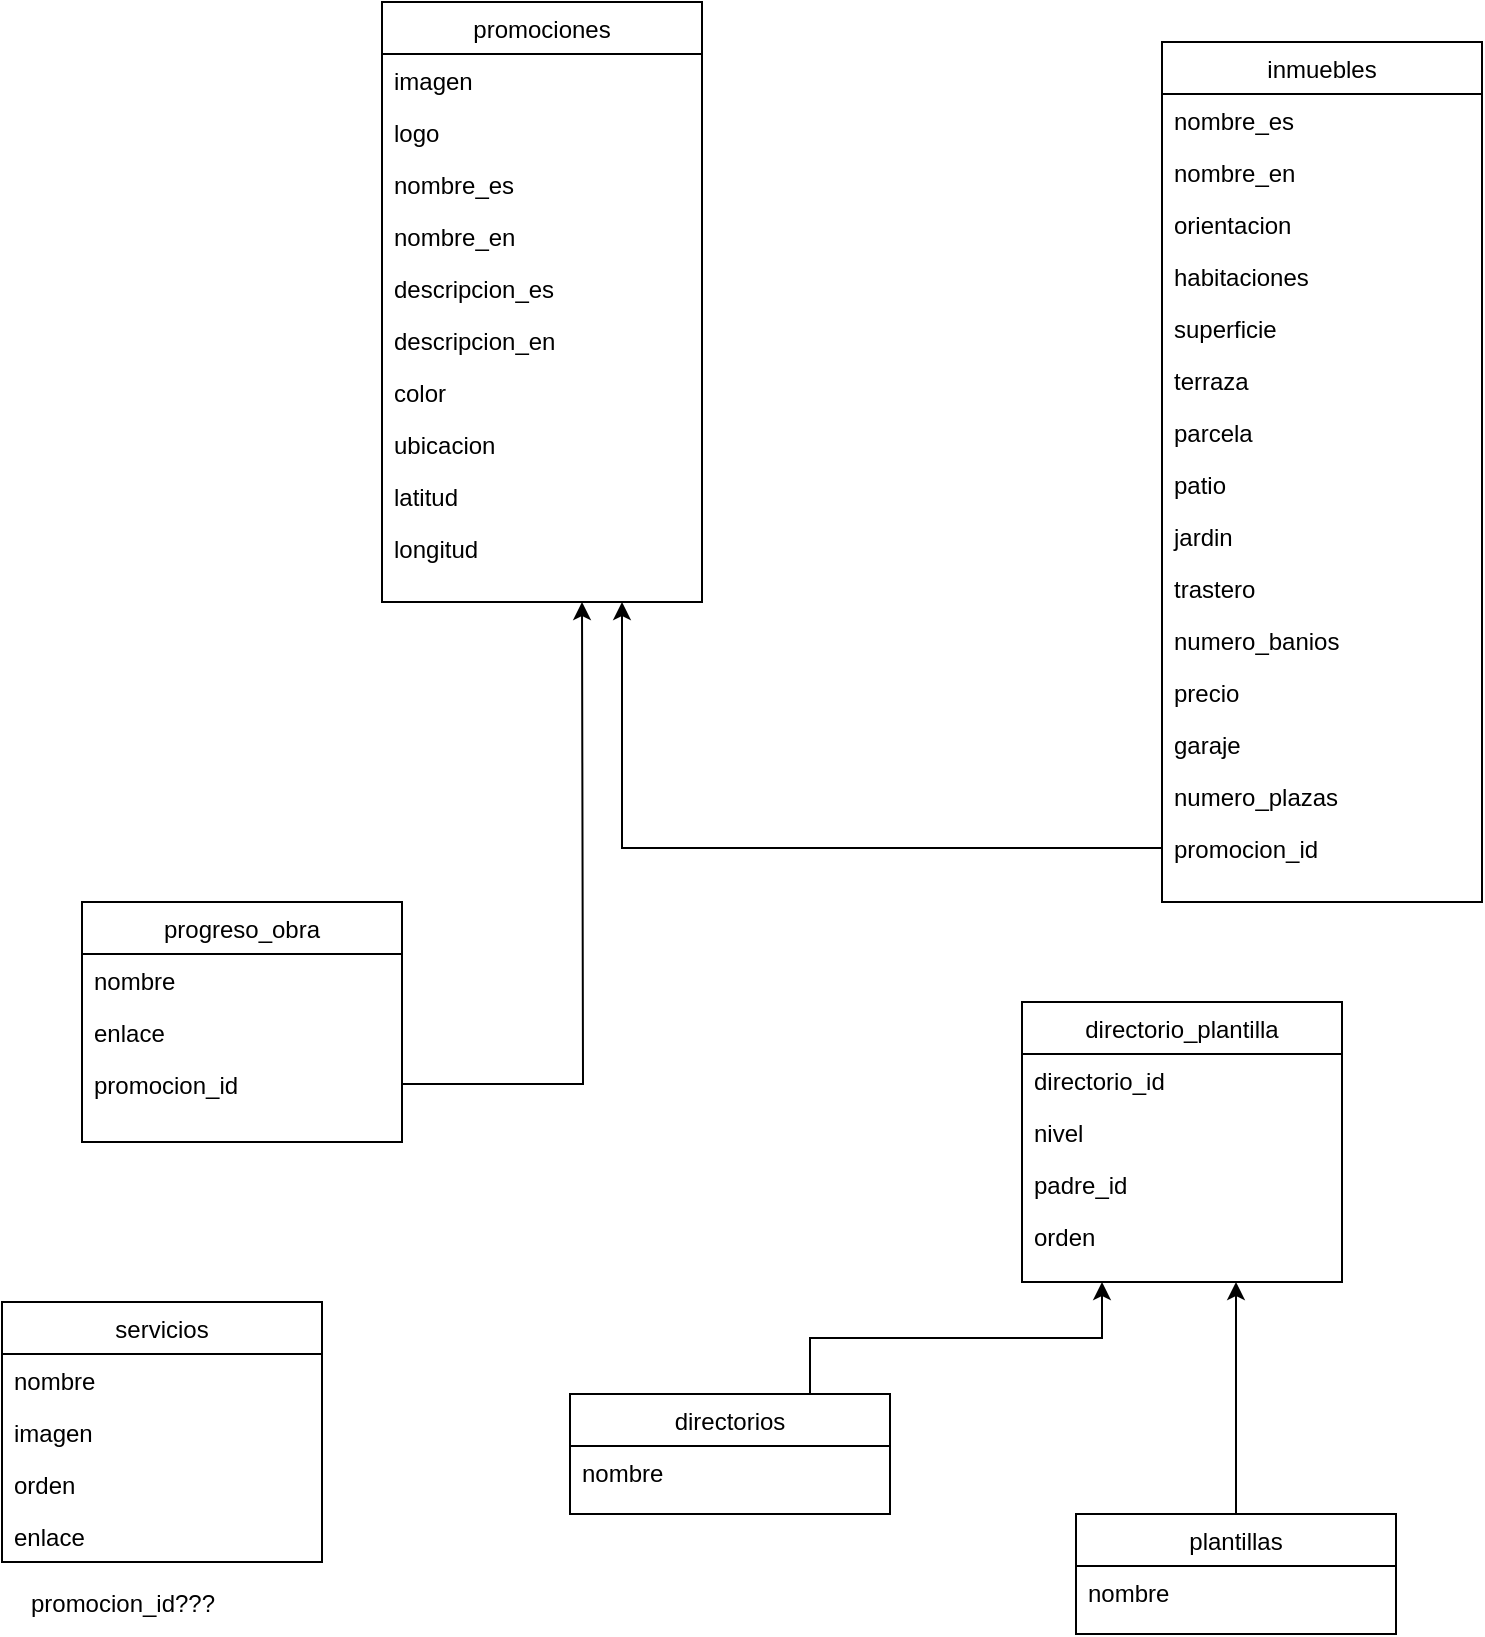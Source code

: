 <mxfile version="21.5.2" type="github">
  <diagram id="C5RBs43oDa-KdzZeNtuy" name="Page-1">
    <mxGraphModel dx="2074" dy="1153" grid="1" gridSize="10" guides="1" tooltips="1" connect="1" arrows="1" fold="1" page="1" pageScale="1" pageWidth="827" pageHeight="1169" math="0" shadow="0">
      <root>
        <mxCell id="WIyWlLk6GJQsqaUBKTNV-0" />
        <mxCell id="WIyWlLk6GJQsqaUBKTNV-1" parent="WIyWlLk6GJQsqaUBKTNV-0" />
        <mxCell id="zkfFHV4jXpPFQw0GAbJ--17" value="promociones" style="swimlane;fontStyle=0;align=center;verticalAlign=top;childLayout=stackLayout;horizontal=1;startSize=26;horizontalStack=0;resizeParent=1;resizeLast=0;collapsible=1;marginBottom=0;rounded=0;shadow=0;strokeWidth=1;" parent="WIyWlLk6GJQsqaUBKTNV-1" vertex="1">
          <mxGeometry x="320" y="60" width="160" height="300" as="geometry">
            <mxRectangle x="550" y="140" width="160" height="26" as="alternateBounds" />
          </mxGeometry>
        </mxCell>
        <mxCell id="zkfFHV4jXpPFQw0GAbJ--18" value="imagen" style="text;align=left;verticalAlign=top;spacingLeft=4;spacingRight=4;overflow=hidden;rotatable=0;points=[[0,0.5],[1,0.5]];portConstraint=eastwest;" parent="zkfFHV4jXpPFQw0GAbJ--17" vertex="1">
          <mxGeometry y="26" width="160" height="26" as="geometry" />
        </mxCell>
        <mxCell id="zkfFHV4jXpPFQw0GAbJ--19" value="logo" style="text;align=left;verticalAlign=top;spacingLeft=4;spacingRight=4;overflow=hidden;rotatable=0;points=[[0,0.5],[1,0.5]];portConstraint=eastwest;rounded=0;shadow=0;html=0;" parent="zkfFHV4jXpPFQw0GAbJ--17" vertex="1">
          <mxGeometry y="52" width="160" height="26" as="geometry" />
        </mxCell>
        <mxCell id="zkfFHV4jXpPFQw0GAbJ--20" value="nombre_es" style="text;align=left;verticalAlign=top;spacingLeft=4;spacingRight=4;overflow=hidden;rotatable=0;points=[[0,0.5],[1,0.5]];portConstraint=eastwest;rounded=0;shadow=0;html=0;" parent="zkfFHV4jXpPFQw0GAbJ--17" vertex="1">
          <mxGeometry y="78" width="160" height="26" as="geometry" />
        </mxCell>
        <mxCell id="zkfFHV4jXpPFQw0GAbJ--21" value="nombre_en" style="text;align=left;verticalAlign=top;spacingLeft=4;spacingRight=4;overflow=hidden;rotatable=0;points=[[0,0.5],[1,0.5]];portConstraint=eastwest;rounded=0;shadow=0;html=0;" parent="zkfFHV4jXpPFQw0GAbJ--17" vertex="1">
          <mxGeometry y="104" width="160" height="26" as="geometry" />
        </mxCell>
        <mxCell id="zkfFHV4jXpPFQw0GAbJ--22" value="descripcion_es" style="text;align=left;verticalAlign=top;spacingLeft=4;spacingRight=4;overflow=hidden;rotatable=0;points=[[0,0.5],[1,0.5]];portConstraint=eastwest;rounded=0;shadow=0;html=0;" parent="zkfFHV4jXpPFQw0GAbJ--17" vertex="1">
          <mxGeometry y="130" width="160" height="26" as="geometry" />
        </mxCell>
        <mxCell id="rubIWAqvZwAbomC3UhDy-70" value="descripcion_en" style="text;align=left;verticalAlign=top;spacingLeft=4;spacingRight=4;overflow=hidden;rotatable=0;points=[[0,0.5],[1,0.5]];portConstraint=eastwest;rounded=0;shadow=0;html=0;" parent="zkfFHV4jXpPFQw0GAbJ--17" vertex="1">
          <mxGeometry y="156" width="160" height="26" as="geometry" />
        </mxCell>
        <mxCell id="rubIWAqvZwAbomC3UhDy-71" value="color" style="text;align=left;verticalAlign=top;spacingLeft=4;spacingRight=4;overflow=hidden;rotatable=0;points=[[0,0.5],[1,0.5]];portConstraint=eastwest;rounded=0;shadow=0;html=0;" parent="zkfFHV4jXpPFQw0GAbJ--17" vertex="1">
          <mxGeometry y="182" width="160" height="26" as="geometry" />
        </mxCell>
        <mxCell id="rubIWAqvZwAbomC3UhDy-72" value="ubicacion" style="text;align=left;verticalAlign=top;spacingLeft=4;spacingRight=4;overflow=hidden;rotatable=0;points=[[0,0.5],[1,0.5]];portConstraint=eastwest;rounded=0;shadow=0;html=0;" parent="zkfFHV4jXpPFQw0GAbJ--17" vertex="1">
          <mxGeometry y="208" width="160" height="26" as="geometry" />
        </mxCell>
        <mxCell id="rubIWAqvZwAbomC3UhDy-73" value="latitud" style="text;align=left;verticalAlign=top;spacingLeft=4;spacingRight=4;overflow=hidden;rotatable=0;points=[[0,0.5],[1,0.5]];portConstraint=eastwest;rounded=0;shadow=0;html=0;" parent="zkfFHV4jXpPFQw0GAbJ--17" vertex="1">
          <mxGeometry y="234" width="160" height="26" as="geometry" />
        </mxCell>
        <mxCell id="rubIWAqvZwAbomC3UhDy-74" value="longitud" style="text;align=left;verticalAlign=top;spacingLeft=4;spacingRight=4;overflow=hidden;rotatable=0;points=[[0,0.5],[1,0.5]];portConstraint=eastwest;rounded=0;shadow=0;html=0;" parent="zkfFHV4jXpPFQw0GAbJ--17" vertex="1">
          <mxGeometry y="260" width="160" height="26" as="geometry" />
        </mxCell>
        <mxCell id="rubIWAqvZwAbomC3UhDy-75" value="inmuebles" style="swimlane;fontStyle=0;align=center;verticalAlign=top;childLayout=stackLayout;horizontal=1;startSize=26;horizontalStack=0;resizeParent=1;resizeLast=0;collapsible=1;marginBottom=0;rounded=0;shadow=0;strokeWidth=1;" parent="WIyWlLk6GJQsqaUBKTNV-1" vertex="1">
          <mxGeometry x="710" y="80" width="160" height="430" as="geometry">
            <mxRectangle x="550" y="140" width="160" height="26" as="alternateBounds" />
          </mxGeometry>
        </mxCell>
        <mxCell id="rubIWAqvZwAbomC3UhDy-78" value="nombre_es" style="text;align=left;verticalAlign=top;spacingLeft=4;spacingRight=4;overflow=hidden;rotatable=0;points=[[0,0.5],[1,0.5]];portConstraint=eastwest;rounded=0;shadow=0;html=0;" parent="rubIWAqvZwAbomC3UhDy-75" vertex="1">
          <mxGeometry y="26" width="160" height="26" as="geometry" />
        </mxCell>
        <mxCell id="rubIWAqvZwAbomC3UhDy-79" value="nombre_en" style="text;align=left;verticalAlign=top;spacingLeft=4;spacingRight=4;overflow=hidden;rotatable=0;points=[[0,0.5],[1,0.5]];portConstraint=eastwest;rounded=0;shadow=0;html=0;" parent="rubIWAqvZwAbomC3UhDy-75" vertex="1">
          <mxGeometry y="52" width="160" height="26" as="geometry" />
        </mxCell>
        <mxCell id="rubIWAqvZwAbomC3UhDy-80" value="orientacion" style="text;align=left;verticalAlign=top;spacingLeft=4;spacingRight=4;overflow=hidden;rotatable=0;points=[[0,0.5],[1,0.5]];portConstraint=eastwest;rounded=0;shadow=0;html=0;" parent="rubIWAqvZwAbomC3UhDy-75" vertex="1">
          <mxGeometry y="78" width="160" height="26" as="geometry" />
        </mxCell>
        <mxCell id="rubIWAqvZwAbomC3UhDy-81" value="habitaciones" style="text;align=left;verticalAlign=top;spacingLeft=4;spacingRight=4;overflow=hidden;rotatable=0;points=[[0,0.5],[1,0.5]];portConstraint=eastwest;rounded=0;shadow=0;html=0;" parent="rubIWAqvZwAbomC3UhDy-75" vertex="1">
          <mxGeometry y="104" width="160" height="26" as="geometry" />
        </mxCell>
        <mxCell id="rubIWAqvZwAbomC3UhDy-82" value="superficie" style="text;align=left;verticalAlign=top;spacingLeft=4;spacingRight=4;overflow=hidden;rotatable=0;points=[[0,0.5],[1,0.5]];portConstraint=eastwest;rounded=0;shadow=0;html=0;" parent="rubIWAqvZwAbomC3UhDy-75" vertex="1">
          <mxGeometry y="130" width="160" height="26" as="geometry" />
        </mxCell>
        <mxCell id="rubIWAqvZwAbomC3UhDy-83" value="terraza" style="text;align=left;verticalAlign=top;spacingLeft=4;spacingRight=4;overflow=hidden;rotatable=0;points=[[0,0.5],[1,0.5]];portConstraint=eastwest;rounded=0;shadow=0;html=0;" parent="rubIWAqvZwAbomC3UhDy-75" vertex="1">
          <mxGeometry y="156" width="160" height="26" as="geometry" />
        </mxCell>
        <mxCell id="rubIWAqvZwAbomC3UhDy-84" value="parcela" style="text;align=left;verticalAlign=top;spacingLeft=4;spacingRight=4;overflow=hidden;rotatable=0;points=[[0,0.5],[1,0.5]];portConstraint=eastwest;rounded=0;shadow=0;html=0;" parent="rubIWAqvZwAbomC3UhDy-75" vertex="1">
          <mxGeometry y="182" width="160" height="26" as="geometry" />
        </mxCell>
        <mxCell id="rubIWAqvZwAbomC3UhDy-85" value="patio" style="text;align=left;verticalAlign=top;spacingLeft=4;spacingRight=4;overflow=hidden;rotatable=0;points=[[0,0.5],[1,0.5]];portConstraint=eastwest;rounded=0;shadow=0;html=0;" parent="rubIWAqvZwAbomC3UhDy-75" vertex="1">
          <mxGeometry y="208" width="160" height="26" as="geometry" />
        </mxCell>
        <mxCell id="rubIWAqvZwAbomC3UhDy-86" value="jardin" style="text;align=left;verticalAlign=top;spacingLeft=4;spacingRight=4;overflow=hidden;rotatable=0;points=[[0,0.5],[1,0.5]];portConstraint=eastwest;rounded=0;shadow=0;html=0;" parent="rubIWAqvZwAbomC3UhDy-75" vertex="1">
          <mxGeometry y="234" width="160" height="26" as="geometry" />
        </mxCell>
        <mxCell id="rubIWAqvZwAbomC3UhDy-87" value="trastero" style="text;align=left;verticalAlign=top;spacingLeft=4;spacingRight=4;overflow=hidden;rotatable=0;points=[[0,0.5],[1,0.5]];portConstraint=eastwest;rounded=0;shadow=0;html=0;" parent="rubIWAqvZwAbomC3UhDy-75" vertex="1">
          <mxGeometry y="260" width="160" height="26" as="geometry" />
        </mxCell>
        <mxCell id="rubIWAqvZwAbomC3UhDy-88" value="numero_banios" style="text;align=left;verticalAlign=top;spacingLeft=4;spacingRight=4;overflow=hidden;rotatable=0;points=[[0,0.5],[1,0.5]];portConstraint=eastwest;rounded=0;shadow=0;html=0;" parent="rubIWAqvZwAbomC3UhDy-75" vertex="1">
          <mxGeometry y="286" width="160" height="26" as="geometry" />
        </mxCell>
        <mxCell id="rubIWAqvZwAbomC3UhDy-89" value="precio" style="text;align=left;verticalAlign=top;spacingLeft=4;spacingRight=4;overflow=hidden;rotatable=0;points=[[0,0.5],[1,0.5]];portConstraint=eastwest;rounded=0;shadow=0;html=0;" parent="rubIWAqvZwAbomC3UhDy-75" vertex="1">
          <mxGeometry y="312" width="160" height="26" as="geometry" />
        </mxCell>
        <mxCell id="rubIWAqvZwAbomC3UhDy-90" value="garaje" style="text;align=left;verticalAlign=top;spacingLeft=4;spacingRight=4;overflow=hidden;rotatable=0;points=[[0,0.5],[1,0.5]];portConstraint=eastwest;rounded=0;shadow=0;html=0;" parent="rubIWAqvZwAbomC3UhDy-75" vertex="1">
          <mxGeometry y="338" width="160" height="26" as="geometry" />
        </mxCell>
        <mxCell id="rubIWAqvZwAbomC3UhDy-91" value="numero_plazas" style="text;align=left;verticalAlign=top;spacingLeft=4;spacingRight=4;overflow=hidden;rotatable=0;points=[[0,0.5],[1,0.5]];portConstraint=eastwest;rounded=0;shadow=0;html=0;" parent="rubIWAqvZwAbomC3UhDy-75" vertex="1">
          <mxGeometry y="364" width="160" height="26" as="geometry" />
        </mxCell>
        <mxCell id="rubIWAqvZwAbomC3UhDy-125" value="promocion_id" style="text;align=left;verticalAlign=top;spacingLeft=4;spacingRight=4;overflow=hidden;rotatable=0;points=[[0,0.5],[1,0.5]];portConstraint=eastwest;rounded=0;shadow=0;html=0;" parent="rubIWAqvZwAbomC3UhDy-75" vertex="1">
          <mxGeometry y="390" width="160" height="26" as="geometry" />
        </mxCell>
        <mxCell id="rubIWAqvZwAbomC3UhDy-102" value="progreso_obra" style="swimlane;fontStyle=0;align=center;verticalAlign=top;childLayout=stackLayout;horizontal=1;startSize=26;horizontalStack=0;resizeParent=1;resizeLast=0;collapsible=1;marginBottom=0;rounded=0;shadow=0;strokeWidth=1;" parent="WIyWlLk6GJQsqaUBKTNV-1" vertex="1">
          <mxGeometry x="170" y="510" width="160" height="120" as="geometry">
            <mxRectangle x="550" y="140" width="160" height="26" as="alternateBounds" />
          </mxGeometry>
        </mxCell>
        <mxCell id="rubIWAqvZwAbomC3UhDy-103" value="nombre" style="text;align=left;verticalAlign=top;spacingLeft=4;spacingRight=4;overflow=hidden;rotatable=0;points=[[0,0.5],[1,0.5]];portConstraint=eastwest;" parent="rubIWAqvZwAbomC3UhDy-102" vertex="1">
          <mxGeometry y="26" width="160" height="26" as="geometry" />
        </mxCell>
        <mxCell id="rubIWAqvZwAbomC3UhDy-104" value="enlace" style="text;align=left;verticalAlign=top;spacingLeft=4;spacingRight=4;overflow=hidden;rotatable=0;points=[[0,0.5],[1,0.5]];portConstraint=eastwest;rounded=0;shadow=0;html=0;" parent="rubIWAqvZwAbomC3UhDy-102" vertex="1">
          <mxGeometry y="52" width="160" height="26" as="geometry" />
        </mxCell>
        <mxCell id="20KuOAsuJ6_gJOMVVodX-13" style="edgeStyle=orthogonalEdgeStyle;rounded=0;orthogonalLoop=1;jettySize=auto;html=1;exitX=1;exitY=0.5;exitDx=0;exitDy=0;" edge="1" parent="rubIWAqvZwAbomC3UhDy-102" source="rubIWAqvZwAbomC3UhDy-105">
          <mxGeometry relative="1" as="geometry">
            <mxPoint x="250" y="-150" as="targetPoint" />
          </mxGeometry>
        </mxCell>
        <mxCell id="rubIWAqvZwAbomC3UhDy-105" value="promocion_id" style="text;align=left;verticalAlign=top;spacingLeft=4;spacingRight=4;overflow=hidden;rotatable=0;points=[[0,0.5],[1,0.5]];portConstraint=eastwest;rounded=0;shadow=0;html=0;" parent="rubIWAqvZwAbomC3UhDy-102" vertex="1">
          <mxGeometry y="78" width="160" height="26" as="geometry" />
        </mxCell>
        <mxCell id="rubIWAqvZwAbomC3UhDy-113" value="servicios" style="swimlane;fontStyle=0;align=center;verticalAlign=top;childLayout=stackLayout;horizontal=1;startSize=26;horizontalStack=0;resizeParent=1;resizeLast=0;collapsible=1;marginBottom=0;rounded=0;shadow=0;strokeWidth=1;" parent="WIyWlLk6GJQsqaUBKTNV-1" vertex="1">
          <mxGeometry x="130" y="710" width="160" height="130" as="geometry">
            <mxRectangle x="550" y="140" width="160" height="26" as="alternateBounds" />
          </mxGeometry>
        </mxCell>
        <mxCell id="rubIWAqvZwAbomC3UhDy-114" value="nombre" style="text;align=left;verticalAlign=top;spacingLeft=4;spacingRight=4;overflow=hidden;rotatable=0;points=[[0,0.5],[1,0.5]];portConstraint=eastwest;" parent="rubIWAqvZwAbomC3UhDy-113" vertex="1">
          <mxGeometry y="26" width="160" height="26" as="geometry" />
        </mxCell>
        <mxCell id="rubIWAqvZwAbomC3UhDy-115" value="imagen" style="text;align=left;verticalAlign=top;spacingLeft=4;spacingRight=4;overflow=hidden;rotatable=0;points=[[0,0.5],[1,0.5]];portConstraint=eastwest;rounded=0;shadow=0;html=0;" parent="rubIWAqvZwAbomC3UhDy-113" vertex="1">
          <mxGeometry y="52" width="160" height="26" as="geometry" />
        </mxCell>
        <mxCell id="rubIWAqvZwAbomC3UhDy-116" value="orden" style="text;align=left;verticalAlign=top;spacingLeft=4;spacingRight=4;overflow=hidden;rotatable=0;points=[[0,0.5],[1,0.5]];portConstraint=eastwest;rounded=0;shadow=0;html=0;" parent="rubIWAqvZwAbomC3UhDy-113" vertex="1">
          <mxGeometry y="78" width="160" height="26" as="geometry" />
        </mxCell>
        <mxCell id="rubIWAqvZwAbomC3UhDy-117" value="enlace" style="text;align=left;verticalAlign=top;spacingLeft=4;spacingRight=4;overflow=hidden;rotatable=0;points=[[0,0.5],[1,0.5]];portConstraint=eastwest;rounded=0;shadow=0;html=0;" parent="rubIWAqvZwAbomC3UhDy-113" vertex="1">
          <mxGeometry y="104" width="160" height="26" as="geometry" />
        </mxCell>
        <mxCell id="20KuOAsuJ6_gJOMVVodX-0" value="directorio_plantilla" style="swimlane;fontStyle=0;align=center;verticalAlign=top;childLayout=stackLayout;horizontal=1;startSize=26;horizontalStack=0;resizeParent=1;resizeLast=0;collapsible=1;marginBottom=0;rounded=0;shadow=0;strokeWidth=1;" vertex="1" parent="WIyWlLk6GJQsqaUBKTNV-1">
          <mxGeometry x="640" y="560" width="160" height="140" as="geometry">
            <mxRectangle x="550" y="140" width="160" height="26" as="alternateBounds" />
          </mxGeometry>
        </mxCell>
        <mxCell id="20KuOAsuJ6_gJOMVVodX-1" value="directorio_id" style="text;align=left;verticalAlign=top;spacingLeft=4;spacingRight=4;overflow=hidden;rotatable=0;points=[[0,0.5],[1,0.5]];portConstraint=eastwest;" vertex="1" parent="20KuOAsuJ6_gJOMVVodX-0">
          <mxGeometry y="26" width="160" height="26" as="geometry" />
        </mxCell>
        <mxCell id="20KuOAsuJ6_gJOMVVodX-2" value="nivel" style="text;align=left;verticalAlign=top;spacingLeft=4;spacingRight=4;overflow=hidden;rotatable=0;points=[[0,0.5],[1,0.5]];portConstraint=eastwest;rounded=0;shadow=0;html=0;" vertex="1" parent="20KuOAsuJ6_gJOMVVodX-0">
          <mxGeometry y="52" width="160" height="26" as="geometry" />
        </mxCell>
        <mxCell id="20KuOAsuJ6_gJOMVVodX-3" value="padre_id" style="text;align=left;verticalAlign=top;spacingLeft=4;spacingRight=4;overflow=hidden;rotatable=0;points=[[0,0.5],[1,0.5]];portConstraint=eastwest;rounded=0;shadow=0;html=0;" vertex="1" parent="20KuOAsuJ6_gJOMVVodX-0">
          <mxGeometry y="78" width="160" height="26" as="geometry" />
        </mxCell>
        <mxCell id="20KuOAsuJ6_gJOMVVodX-4" value="orden" style="text;align=left;verticalAlign=top;spacingLeft=4;spacingRight=4;overflow=hidden;rotatable=0;points=[[0,0.5],[1,0.5]];portConstraint=eastwest;rounded=0;shadow=0;html=0;" vertex="1" parent="20KuOAsuJ6_gJOMVVodX-0">
          <mxGeometry y="104" width="160" height="26" as="geometry" />
        </mxCell>
        <mxCell id="20KuOAsuJ6_gJOMVVodX-15" style="edgeStyle=orthogonalEdgeStyle;rounded=0;orthogonalLoop=1;jettySize=auto;html=1;exitX=0.75;exitY=0;exitDx=0;exitDy=0;entryX=0.25;entryY=1;entryDx=0;entryDy=0;" edge="1" parent="WIyWlLk6GJQsqaUBKTNV-1" source="20KuOAsuJ6_gJOMVVodX-5" target="20KuOAsuJ6_gJOMVVodX-0">
          <mxGeometry relative="1" as="geometry" />
        </mxCell>
        <mxCell id="20KuOAsuJ6_gJOMVVodX-5" value="directorios" style="swimlane;fontStyle=0;align=center;verticalAlign=top;childLayout=stackLayout;horizontal=1;startSize=26;horizontalStack=0;resizeParent=1;resizeLast=0;collapsible=1;marginBottom=0;rounded=0;shadow=0;strokeWidth=1;" vertex="1" parent="WIyWlLk6GJQsqaUBKTNV-1">
          <mxGeometry x="414" y="756" width="160" height="60" as="geometry">
            <mxRectangle x="550" y="140" width="160" height="26" as="alternateBounds" />
          </mxGeometry>
        </mxCell>
        <mxCell id="20KuOAsuJ6_gJOMVVodX-6" value="nombre" style="text;align=left;verticalAlign=top;spacingLeft=4;spacingRight=4;overflow=hidden;rotatable=0;points=[[0,0.5],[1,0.5]];portConstraint=eastwest;" vertex="1" parent="20KuOAsuJ6_gJOMVVodX-5">
          <mxGeometry y="26" width="160" height="26" as="geometry" />
        </mxCell>
        <mxCell id="20KuOAsuJ6_gJOMVVodX-17" style="edgeStyle=orthogonalEdgeStyle;rounded=0;orthogonalLoop=1;jettySize=auto;html=1;exitX=0.5;exitY=0;exitDx=0;exitDy=0;" edge="1" parent="WIyWlLk6GJQsqaUBKTNV-1" source="20KuOAsuJ6_gJOMVVodX-10">
          <mxGeometry relative="1" as="geometry">
            <mxPoint x="747" y="700" as="targetPoint" />
          </mxGeometry>
        </mxCell>
        <mxCell id="20KuOAsuJ6_gJOMVVodX-10" value="plantillas" style="swimlane;fontStyle=0;align=center;verticalAlign=top;childLayout=stackLayout;horizontal=1;startSize=26;horizontalStack=0;resizeParent=1;resizeLast=0;collapsible=1;marginBottom=0;rounded=0;shadow=0;strokeWidth=1;" vertex="1" parent="WIyWlLk6GJQsqaUBKTNV-1">
          <mxGeometry x="667" y="816" width="160" height="60" as="geometry">
            <mxRectangle x="550" y="140" width="160" height="26" as="alternateBounds" />
          </mxGeometry>
        </mxCell>
        <mxCell id="20KuOAsuJ6_gJOMVVodX-11" value="nombre" style="text;align=left;verticalAlign=top;spacingLeft=4;spacingRight=4;overflow=hidden;rotatable=0;points=[[0,0.5],[1,0.5]];portConstraint=eastwest;" vertex="1" parent="20KuOAsuJ6_gJOMVVodX-10">
          <mxGeometry y="26" width="160" height="26" as="geometry" />
        </mxCell>
        <mxCell id="20KuOAsuJ6_gJOMVVodX-12" style="edgeStyle=orthogonalEdgeStyle;rounded=0;orthogonalLoop=1;jettySize=auto;html=1;exitX=0;exitY=0.5;exitDx=0;exitDy=0;entryX=0.75;entryY=1;entryDx=0;entryDy=0;" edge="1" parent="WIyWlLk6GJQsqaUBKTNV-1" source="rubIWAqvZwAbomC3UhDy-125" target="zkfFHV4jXpPFQw0GAbJ--17">
          <mxGeometry relative="1" as="geometry" />
        </mxCell>
        <mxCell id="20KuOAsuJ6_gJOMVVodX-18" value="promocion_id???" style="text;html=1;align=center;verticalAlign=middle;resizable=0;points=[];autosize=1;strokeColor=none;fillColor=none;" vertex="1" parent="WIyWlLk6GJQsqaUBKTNV-1">
          <mxGeometry x="130" y="846" width="120" height="30" as="geometry" />
        </mxCell>
      </root>
    </mxGraphModel>
  </diagram>
</mxfile>
